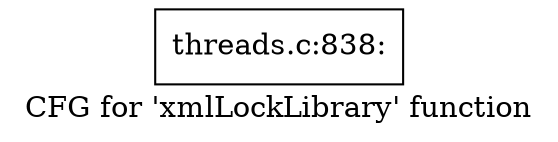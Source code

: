 digraph "CFG for 'xmlLockLibrary' function" {
	label="CFG for 'xmlLockLibrary' function";

	Node0x4759a40 [shape=record,label="{threads.c:838:}"];
}
